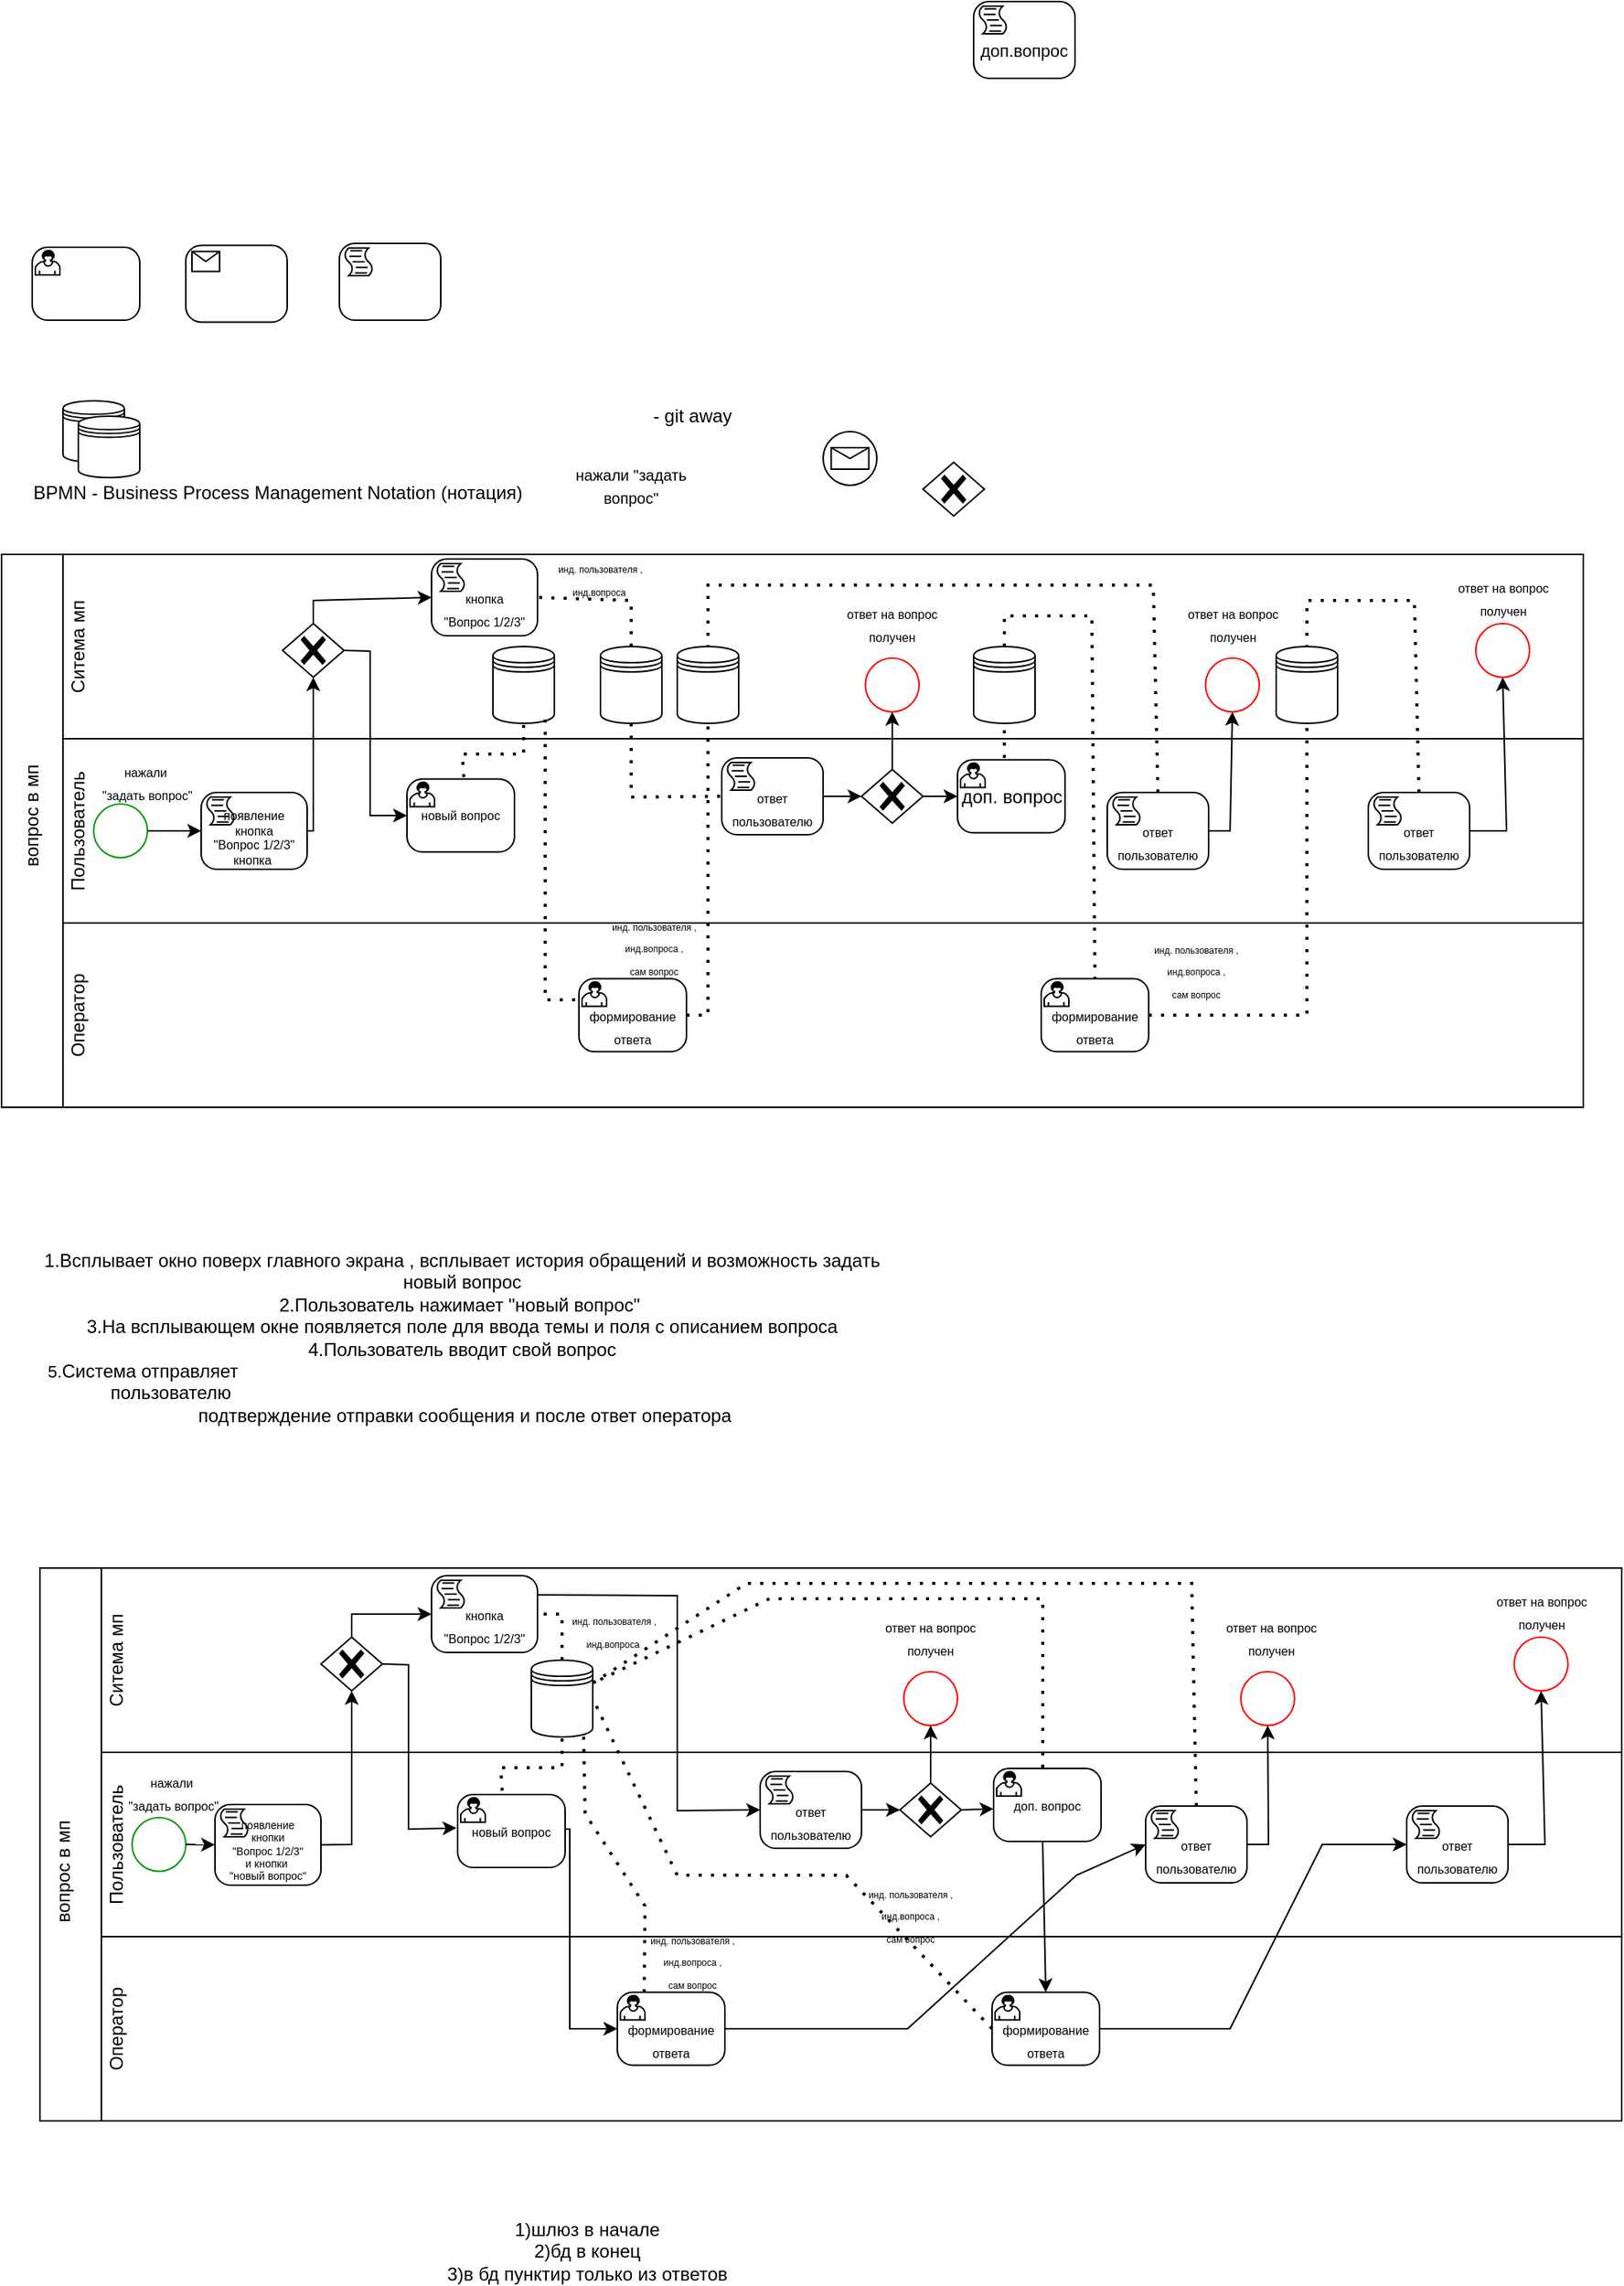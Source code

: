 <mxfile version="24.8.3">
  <diagram name="Страница — 1" id="jw53hQ-DvtkmouwXfoyK">
    <mxGraphModel dx="740" dy="1707" grid="1" gridSize="10" guides="1" tooltips="1" connect="1" arrows="1" fold="1" page="1" pageScale="1" pageWidth="827" pageHeight="1169" math="0" shadow="0">
      <root>
        <mxCell id="0" />
        <mxCell id="1" parent="0" />
        <mxCell id="gTQbOeCpmc0xGtNuBgHF-1" value="BPMN -&amp;nbsp;Business Process Management Notation (нотация)" style="text;html=1;align=center;verticalAlign=middle;whiteSpace=wrap;rounded=0;" vertex="1" parent="1">
          <mxGeometry x="80" y="40" width="360" height="40" as="geometry" />
        </mxCell>
        <mxCell id="gTQbOeCpmc0xGtNuBgHF-2" value="" style="rounded=0;whiteSpace=wrap;html=1;" vertex="1" parent="1">
          <mxGeometry x="80" y="100" width="1030" height="360" as="geometry" />
        </mxCell>
        <mxCell id="gTQbOeCpmc0xGtNuBgHF-3" value="" style="rounded=0;whiteSpace=wrap;html=1;" vertex="1" parent="1">
          <mxGeometry x="80" y="100" width="40" height="120" as="geometry" />
        </mxCell>
        <mxCell id="gTQbOeCpmc0xGtNuBgHF-4" value="" style="rounded=0;whiteSpace=wrap;html=1;" vertex="1" parent="1">
          <mxGeometry x="80" y="220" width="40" height="120" as="geometry" />
        </mxCell>
        <mxCell id="gTQbOeCpmc0xGtNuBgHF-5" value="" style="rounded=0;whiteSpace=wrap;html=1;" vertex="1" parent="1">
          <mxGeometry x="80" y="340" width="40" height="120" as="geometry" />
        </mxCell>
        <mxCell id="gTQbOeCpmc0xGtNuBgHF-6" value="" style="rounded=0;whiteSpace=wrap;html=1;" vertex="1" parent="1">
          <mxGeometry x="120" y="100" width="990" height="120" as="geometry" />
        </mxCell>
        <mxCell id="gTQbOeCpmc0xGtNuBgHF-8" value="" style="rounded=0;whiteSpace=wrap;html=1;" vertex="1" parent="1">
          <mxGeometry x="120" y="340" width="990" height="120" as="geometry" />
        </mxCell>
        <mxCell id="gTQbOeCpmc0xGtNuBgHF-17" value="Оператор" style="text;html=1;align=center;verticalAlign=middle;whiteSpace=wrap;rounded=0;rotation=270;" vertex="1" parent="1">
          <mxGeometry x="100" y="385" width="60" height="30" as="geometry" />
        </mxCell>
        <mxCell id="gTQbOeCpmc0xGtNuBgHF-18" value="-" style="text;html=1;align=center;verticalAlign=middle;whiteSpace=wrap;rounded=0;rotation=270;" vertex="1" parent="1">
          <mxGeometry x="70" y="145" width="60" height="30" as="geometry" />
        </mxCell>
        <mxCell id="gTQbOeCpmc0xGtNuBgHF-19" value="-" style="text;html=1;align=center;verticalAlign=middle;whiteSpace=wrap;rounded=0;rotation=270;" vertex="1" parent="1">
          <mxGeometry x="70" y="385" width="60" height="30" as="geometry" />
        </mxCell>
        <mxCell id="gTQbOeCpmc0xGtNuBgHF-20" value="&lt;span style=&quot;font-size: 10px;&quot;&gt;нажали &quot;задать вопрос&quot;&lt;/span&gt;" style="text;html=1;align=center;verticalAlign=middle;whiteSpace=wrap;rounded=0;" vertex="1" parent="1">
          <mxGeometry x="450" y="40" width="80" height="30" as="geometry" />
        </mxCell>
        <mxCell id="gTQbOeCpmc0xGtNuBgHF-30" value="- git away" style="text;html=1;align=center;verticalAlign=middle;whiteSpace=wrap;rounded=0;" vertex="1" parent="1">
          <mxGeometry x="500" y="-5" width="60" height="30" as="geometry" />
        </mxCell>
        <mxCell id="gTQbOeCpmc0xGtNuBgHF-32" value="" style="points=[[0.145,0.145,0],[0.5,0,0],[0.855,0.145,0],[1,0.5,0],[0.855,0.855,0],[0.5,1,0],[0.145,0.855,0],[0,0.5,0]];shape=mxgraph.bpmn.event;html=1;verticalLabelPosition=bottom;labelBackgroundColor=#ffffff;verticalAlign=top;align=center;perimeter=ellipsePerimeter;outlineConnect=0;aspect=fixed;outline=standard;symbol=message;" vertex="1" parent="1">
          <mxGeometry x="615" y="20" width="35" height="35" as="geometry" />
        </mxCell>
        <mxCell id="gTQbOeCpmc0xGtNuBgHF-33" value="" style="shape=datastore;html=1;labelPosition=center;verticalLabelPosition=bottom;align=center;verticalAlign=top;" vertex="1" parent="1">
          <mxGeometry x="120" width="40" height="40" as="geometry" />
        </mxCell>
        <mxCell id="gTQbOeCpmc0xGtNuBgHF-34" value="" style="points=[[0.25,0.25,0],[0.5,0,0],[0.75,0.25,0],[1,0.5,0],[0.75,0.75,0],[0.5,1,0],[0.25,0.75,0],[0,0.5,0]];shape=mxgraph.bpmn.gateway2;html=1;verticalLabelPosition=bottom;labelBackgroundColor=#ffffff;verticalAlign=top;align=center;perimeter=rhombusPerimeter;outlineConnect=0;outline=none;symbol=none;gwType=exclusive;" vertex="1" parent="1">
          <mxGeometry x="263" y="145" width="40" height="35" as="geometry" />
        </mxCell>
        <mxCell id="gTQbOeCpmc0xGtNuBgHF-35" value="" style="points=[[0.25,0,0],[0.5,0,0],[0.75,0,0],[1,0.25,0],[1,0.5,0],[1,0.75,0],[0.75,1,0],[0.5,1,0],[0.25,1,0],[0,0.75,0],[0,0.5,0],[0,0.25,0]];shape=mxgraph.bpmn.task;whiteSpace=wrap;rectStyle=rounded;size=10;html=1;container=1;expand=0;collapsible=0;taskMarker=script;" vertex="1" parent="1">
          <mxGeometry x="300" y="-102.5" width="66" height="50" as="geometry" />
        </mxCell>
        <mxCell id="gTQbOeCpmc0xGtNuBgHF-36" value="" style="points=[[0.25,0,0],[0.5,0,0],[0.75,0,0],[1,0.25,0],[1,0.5,0],[1,0.75,0],[0.75,1,0],[0.5,1,0],[0.25,1,0],[0,0.75,0],[0,0.5,0],[0,0.25,0]];shape=mxgraph.bpmn.task;whiteSpace=wrap;rectStyle=rounded;size=10;html=1;container=1;expand=0;collapsible=0;taskMarker=user;" vertex="1" parent="1">
          <mxGeometry x="100" y="-100" width="70" height="47.5" as="geometry" />
        </mxCell>
        <mxCell id="gTQbOeCpmc0xGtNuBgHF-37" value="Ситема мп" style="text;html=1;align=center;verticalAlign=middle;whiteSpace=wrap;rounded=0;rotation=270;" vertex="1" parent="1">
          <mxGeometry x="90" y="145" width="80" height="30" as="geometry" />
        </mxCell>
        <mxCell id="gTQbOeCpmc0xGtNuBgHF-38" value="" style="ellipse;whiteSpace=wrap;html=1;aspect=fixed;strokeColor=#009900;" vertex="1" parent="1">
          <mxGeometry x="140" y="262.5" width="35" height="35" as="geometry" />
        </mxCell>
        <mxCell id="gTQbOeCpmc0xGtNuBgHF-39" value="Пользователь" style="text;html=1;align=center;verticalAlign=middle;whiteSpace=wrap;rounded=0;rotation=270;" vertex="1" parent="1">
          <mxGeometry x="100" y="265" width="60" height="30" as="geometry" />
        </mxCell>
        <mxCell id="gTQbOeCpmc0xGtNuBgHF-40" value="" style="endArrow=classic;html=1;rounded=0;exitX=1;exitY=0.5;exitDx=0;exitDy=0;entryX=0.5;entryY=1;entryDx=0;entryDy=0;entryPerimeter=0;exitPerimeter=0;" edge="1" parent="1" source="gTQbOeCpmc0xGtNuBgHF-202" target="gTQbOeCpmc0xGtNuBgHF-34">
          <mxGeometry width="50" height="50" relative="1" as="geometry">
            <mxPoint x="310" y="310" as="sourcePoint" />
            <mxPoint x="280" y="250" as="targetPoint" />
            <Array as="points">
              <mxPoint x="283" y="280" />
            </Array>
          </mxGeometry>
        </mxCell>
        <mxCell id="gTQbOeCpmc0xGtNuBgHF-41" value="" style="points=[[0.25,0,0],[0.5,0,0],[0.75,0,0],[1,0.25,0],[1,0.5,0],[1,0.75,0],[0.75,1,0],[0.5,1,0],[0.25,1,0],[0,0.75,0],[0,0.5,0],[0,0.25,0]];shape=mxgraph.bpmn.task;whiteSpace=wrap;rectStyle=rounded;size=10;html=1;container=1;expand=0;collapsible=0;taskMarker=receive;" vertex="1" parent="1">
          <mxGeometry x="200" y="-101.25" width="66" height="50" as="geometry" />
        </mxCell>
        <mxCell id="gTQbOeCpmc0xGtNuBgHF-43" value="&lt;div&gt;1.Всплывает окно поверх главного экрана , всплывает история обращений и возможность задать новый вопрос&lt;/div&gt;&lt;div&gt;2.Пользователь нажимает &quot;новый вопрос&quot;&amp;nbsp;&lt;/div&gt;&lt;div&gt;3.На всплывающем окне появляется поле для ввода темы и поля с описанием вопроса&lt;/div&gt;&lt;div&gt;4.Пользователь вводит свой вопрос&lt;/div&gt;&lt;div style=&quot;text-align: left;&quot;&gt;&lt;span style=&quot;font-size: 11px; background-color: initial;&quot;&gt;&amp;nbsp; &amp;nbsp;5.&lt;/span&gt;&lt;span style=&quot;background-color: initial;&quot;&gt;Система&amp;nbsp;&lt;/span&gt;&lt;font style=&quot;background-color: initial;&quot;&gt;отправляет&lt;/font&gt;&lt;span style=&quot;background-color: initial;&quot;&gt;&amp;nbsp;&lt;/span&gt;&lt;/div&gt;&lt;div style=&quot;text-align: left;&quot;&gt;&lt;span style=&quot;background-color: initial;&quot;&gt;&amp;nbsp; &amp;nbsp; &amp;nbsp; &amp;nbsp; &amp;nbsp; &amp;nbsp; &amp;nbsp; &amp;nbsp;пользователю&lt;/span&gt;&lt;/div&gt;&lt;div&gt;&lt;span style=&quot;background-color: initial;&quot;&gt;&amp;nbsp;подтверждение отправки сообщения и после ответ оператора&lt;/span&gt;&lt;/div&gt;" style="text;html=1;align=center;verticalAlign=middle;whiteSpace=wrap;rounded=0;" vertex="1" parent="1">
          <mxGeometry x="100" y="490" width="560" height="240" as="geometry" />
        </mxCell>
        <mxCell id="gTQbOeCpmc0xGtNuBgHF-49" value="" style="points=[[0.25,0.25,0],[0.5,0,0],[0.75,0.25,0],[1,0.5,0],[0.75,0.75,0],[0.5,1,0],[0.25,0.75,0],[0,0.5,0]];shape=mxgraph.bpmn.gateway2;html=1;verticalLabelPosition=bottom;labelBackgroundColor=#ffffff;verticalAlign=top;align=center;perimeter=rhombusPerimeter;outlineConnect=0;outline=none;symbol=none;gwType=exclusive;" vertex="1" parent="1">
          <mxGeometry x="680" y="40" width="40" height="35" as="geometry" />
        </mxCell>
        <mxCell id="gTQbOeCpmc0xGtNuBgHF-52" value="" style="endArrow=classic;html=1;rounded=0;exitX=1;exitY=0.5;exitDx=0;exitDy=0;exitPerimeter=0;entryX=0;entryY=0.5;entryDx=0;entryDy=0;entryPerimeter=0;" edge="1" parent="1" source="gTQbOeCpmc0xGtNuBgHF-34" target="gTQbOeCpmc0xGtNuBgHF-199">
          <mxGeometry width="50" height="50" relative="1" as="geometry">
            <mxPoint x="250" y="210" as="sourcePoint" />
            <mxPoint x="348" y="270" as="targetPoint" />
            <Array as="points">
              <mxPoint x="320" y="163" />
              <mxPoint x="320" y="270" />
            </Array>
          </mxGeometry>
        </mxCell>
        <mxCell id="gTQbOeCpmc0xGtNuBgHF-55" value="&lt;div&gt;&lt;font style=&quot;font-size: 8px;&quot;&gt;&lt;br&gt;&lt;/font&gt;&lt;/div&gt;&lt;div&gt;&lt;font style=&quot;font-size: 8px;&quot;&gt;кнопка &lt;br&gt;&quot;Вопрос 1/2/3&quot;&lt;br&gt;&lt;/font&gt;&lt;/div&gt;" style="points=[[0.25,0,0],[0.5,0,0],[0.75,0,0],[1,0.25,0],[1,0.5,0],[1,0.75,0],[0.75,1,0],[0.5,1,0],[0.25,1,0],[0,0.75,0],[0,0.5,0],[0,0.25,0]];shape=mxgraph.bpmn.task;whiteSpace=wrap;rectStyle=rounded;size=10;html=1;container=1;expand=0;collapsible=0;taskMarker=script;" vertex="1" parent="1">
          <mxGeometry x="360" y="103" width="69" height="50" as="geometry" />
        </mxCell>
        <mxCell id="gTQbOeCpmc0xGtNuBgHF-59" value="" style="shape=datastore;html=1;labelPosition=center;verticalLabelPosition=bottom;align=center;verticalAlign=top;" vertex="1" parent="1">
          <mxGeometry x="470" y="160" width="40" height="50" as="geometry" />
        </mxCell>
        <mxCell id="gTQbOeCpmc0xGtNuBgHF-62" value="&lt;font style=&quot;font-size: 6px;&quot;&gt;инд. пользователя , инд.вопроса ,&lt;/font&gt;&lt;div&gt;&lt;font style=&quot;font-size: 6px;&quot;&gt;сам вопрос&lt;/font&gt;&lt;/div&gt;" style="text;html=1;align=center;verticalAlign=middle;whiteSpace=wrap;rounded=0;" vertex="1" parent="1">
          <mxGeometry x="464" y="340" width="82" height="30" as="geometry" />
        </mxCell>
        <mxCell id="gTQbOeCpmc0xGtNuBgHF-64" value="&lt;div&gt;&lt;font style=&quot;font-size: 8px;&quot;&gt;&lt;br&gt;&lt;/font&gt;&lt;/div&gt;&lt;font style=&quot;font-size: 8px;&quot;&gt;формирование ответа&lt;/font&gt;" style="points=[[0.25,0,0],[0.5,0,0],[0.75,0,0],[1,0.25,0],[1,0.5,0],[1,0.75,0],[0.75,1,0],[0.5,1,0],[0.25,1,0],[0,0.75,0],[0,0.5,0],[0,0.25,0]];shape=mxgraph.bpmn.task;whiteSpace=wrap;rectStyle=rounded;size=10;html=1;container=1;expand=0;collapsible=0;taskMarker=user;" vertex="1" parent="1">
          <mxGeometry x="456" y="376.25" width="70" height="47.5" as="geometry" />
        </mxCell>
        <mxCell id="gTQbOeCpmc0xGtNuBgHF-66" value="&lt;font style=&quot;font-size: 8px;&quot;&gt;нажали&amp;nbsp;&lt;/font&gt;&lt;div&gt;&lt;font style=&quot;font-size: 8px;&quot;&gt;&quot;задать вопрос&quot;&lt;/font&gt;&lt;/div&gt;" style="text;html=1;align=center;verticalAlign=middle;whiteSpace=wrap;rounded=0;" vertex="1" parent="1">
          <mxGeometry x="120" y="232.5" width="110" height="30" as="geometry" />
        </mxCell>
        <mxCell id="gTQbOeCpmc0xGtNuBgHF-67" value="" style="shape=datastore;html=1;labelPosition=center;verticalLabelPosition=bottom;align=center;verticalAlign=top;" vertex="1" parent="1">
          <mxGeometry x="130" y="10" width="40" height="40" as="geometry" />
        </mxCell>
        <mxCell id="gTQbOeCpmc0xGtNuBgHF-72" value="&lt;div&gt;&lt;br&gt;&lt;/div&gt;&lt;div&gt;&lt;span style=&quot;font-size: 8px;&quot;&gt;ответ&lt;/span&gt;&lt;/div&gt;&lt;div&gt;&lt;span style=&quot;font-size: 8px;&quot;&gt;пользователю&lt;/span&gt;&lt;/div&gt;" style="points=[[0.25,0,0],[0.5,0,0],[0.75,0,0],[1,0.25,0],[1,0.5,0],[1,0.75,0],[0.75,1,0],[0.5,1,0],[0.25,1,0],[0,0.75,0],[0,0.5,0],[0,0.25,0]];shape=mxgraph.bpmn.task;whiteSpace=wrap;rectStyle=rounded;size=10;html=1;container=1;expand=0;collapsible=0;taskMarker=script;" vertex="1" parent="1">
          <mxGeometry x="549" y="232.5" width="66" height="50" as="geometry" />
        </mxCell>
        <mxCell id="gTQbOeCpmc0xGtNuBgHF-74" value="" style="points=[[0.25,0.25,0],[0.5,0,0],[0.75,0.25,0],[1,0.5,0],[0.75,0.75,0],[0.5,1,0],[0.25,0.75,0],[0,0.5,0]];shape=mxgraph.bpmn.gateway2;html=1;verticalLabelPosition=bottom;labelBackgroundColor=#ffffff;verticalAlign=top;align=center;perimeter=rhombusPerimeter;outlineConnect=0;outline=none;symbol=none;gwType=exclusive;" vertex="1" parent="1">
          <mxGeometry x="640" y="240" width="40" height="35" as="geometry" />
        </mxCell>
        <mxCell id="gTQbOeCpmc0xGtNuBgHF-75" value="" style="endArrow=classic;html=1;rounded=0;entryX=0;entryY=0.5;entryDx=0;entryDy=0;entryPerimeter=0;exitX=1;exitY=0.5;exitDx=0;exitDy=0;exitPerimeter=0;" edge="1" parent="1" source="gTQbOeCpmc0xGtNuBgHF-72" target="gTQbOeCpmc0xGtNuBgHF-74">
          <mxGeometry width="50" height="50" relative="1" as="geometry">
            <mxPoint x="582" y="305" as="sourcePoint" />
            <mxPoint x="430" y="290" as="targetPoint" />
          </mxGeometry>
        </mxCell>
        <mxCell id="gTQbOeCpmc0xGtNuBgHF-76" value="" style="ellipse;whiteSpace=wrap;html=1;aspect=fixed;strokeColor=#FF0000;" vertex="1" parent="1">
          <mxGeometry x="642.5" y="167.5" width="35" height="35" as="geometry" />
        </mxCell>
        <mxCell id="gTQbOeCpmc0xGtNuBgHF-78" value="&lt;font style=&quot;font-size: 8px;&quot;&gt;ответ на вопрос получен&lt;/font&gt;" style="text;html=1;align=center;verticalAlign=middle;whiteSpace=wrap;rounded=0;" vertex="1" parent="1">
          <mxGeometry x="615" y="130" width="90" height="30" as="geometry" />
        </mxCell>
        <mxCell id="gTQbOeCpmc0xGtNuBgHF-80" value="" style="endArrow=classic;html=1;rounded=0;exitX=1;exitY=0.5;exitDx=0;exitDy=0;exitPerimeter=0;entryX=0;entryY=0.5;entryDx=0;entryDy=0;entryPerimeter=0;" edge="1" parent="1" source="gTQbOeCpmc0xGtNuBgHF-74" target="gTQbOeCpmc0xGtNuBgHF-200">
          <mxGeometry width="50" height="50" relative="1" as="geometry">
            <mxPoint x="380" y="350" as="sourcePoint" />
            <mxPoint x="700" y="258" as="targetPoint" />
          </mxGeometry>
        </mxCell>
        <mxCell id="gTQbOeCpmc0xGtNuBgHF-81" value="" style="shape=datastore;html=1;labelPosition=center;verticalLabelPosition=bottom;align=center;verticalAlign=top;" vertex="1" parent="1">
          <mxGeometry x="400" y="160" width="40" height="50" as="geometry" />
        </mxCell>
        <mxCell id="gTQbOeCpmc0xGtNuBgHF-84" value="" style="endArrow=none;dashed=1;html=1;dashPattern=1 3;strokeWidth=2;rounded=0;exitX=0.5;exitY=0;exitDx=0;exitDy=0;exitPerimeter=0;entryX=0.5;entryY=1;entryDx=0;entryDy=0;" edge="1" parent="1" target="gTQbOeCpmc0xGtNuBgHF-81">
          <mxGeometry width="50" height="50" relative="1" as="geometry">
            <mxPoint x="381" y="245" as="sourcePoint" />
            <mxPoint x="440" y="250" as="targetPoint" />
            <Array as="points">
              <mxPoint x="380" y="230" />
              <mxPoint x="420" y="230" />
            </Array>
          </mxGeometry>
        </mxCell>
        <mxCell id="gTQbOeCpmc0xGtNuBgHF-85" value="" style="endArrow=none;dashed=1;html=1;dashPattern=1 3;strokeWidth=2;rounded=0;exitX=0.85;exitY=0.95;exitDx=0;exitDy=0;exitPerimeter=0;" edge="1" parent="1" source="gTQbOeCpmc0xGtNuBgHF-81">
          <mxGeometry width="50" height="50" relative="1" as="geometry">
            <mxPoint x="360" y="300" as="sourcePoint" />
            <mxPoint x="456" y="390" as="targetPoint" />
            <Array as="points">
              <mxPoint x="434" y="390" />
            </Array>
          </mxGeometry>
        </mxCell>
        <mxCell id="gTQbOeCpmc0xGtNuBgHF-87" value="&lt;div&gt;&lt;font style=&quot;font-size: 8px;&quot;&gt;&lt;br&gt;&lt;/font&gt;&lt;/div&gt;&lt;font style=&quot;font-size: 8px;&quot;&gt;формирование ответа&lt;/font&gt;" style="points=[[0.25,0,0],[0.5,0,0],[0.75,0,0],[1,0.25,0],[1,0.5,0],[1,0.75,0],[0.75,1,0],[0.5,1,0],[0.25,1,0],[0,0.75,0],[0,0.5,0],[0,0.25,0]];shape=mxgraph.bpmn.task;whiteSpace=wrap;rectStyle=rounded;size=10;html=1;container=1;expand=0;collapsible=0;taskMarker=user;" vertex="1" parent="1">
          <mxGeometry x="757" y="376.25" width="70" height="47.5" as="geometry" />
        </mxCell>
        <mxCell id="gTQbOeCpmc0xGtNuBgHF-89" value="" style="shape=datastore;html=1;labelPosition=center;verticalLabelPosition=bottom;align=center;verticalAlign=top;" vertex="1" parent="1">
          <mxGeometry x="520" y="160" width="40" height="50" as="geometry" />
        </mxCell>
        <mxCell id="gTQbOeCpmc0xGtNuBgHF-90" value="" style="endArrow=none;dashed=1;html=1;dashPattern=1 3;strokeWidth=2;rounded=0;exitX=0.5;exitY=0;exitDx=0;exitDy=0;entryX=0.5;entryY=0;entryDx=0;entryDy=0;entryPerimeter=0;" edge="1" parent="1" source="gTQbOeCpmc0xGtNuBgHF-103" target="gTQbOeCpmc0xGtNuBgHF-87">
          <mxGeometry width="50" height="50" relative="1" as="geometry">
            <mxPoint x="613" y="393.45" as="sourcePoint" />
            <mxPoint x="669" y="393.45" as="targetPoint" />
            <Array as="points">
              <mxPoint x="733" y="140" />
              <mxPoint x="790" y="140" />
            </Array>
          </mxGeometry>
        </mxCell>
        <mxCell id="gTQbOeCpmc0xGtNuBgHF-93" value="" style="endArrow=classic;html=1;rounded=0;entryX=0.5;entryY=1;entryDx=0;entryDy=0;exitX=0.5;exitY=0;exitDx=0;exitDy=0;exitPerimeter=0;" edge="1" parent="1" source="gTQbOeCpmc0xGtNuBgHF-74" target="gTQbOeCpmc0xGtNuBgHF-76">
          <mxGeometry width="50" height="50" relative="1" as="geometry">
            <mxPoint x="550" y="330" as="sourcePoint" />
            <mxPoint x="600" y="280" as="targetPoint" />
          </mxGeometry>
        </mxCell>
        <mxCell id="gTQbOeCpmc0xGtNuBgHF-95" value="" style="endArrow=classic;html=1;rounded=0;exitX=0.5;exitY=0;exitDx=0;exitDy=0;exitPerimeter=0;entryX=0;entryY=0.5;entryDx=0;entryDy=0;entryPerimeter=0;" edge="1" parent="1" source="gTQbOeCpmc0xGtNuBgHF-34" target="gTQbOeCpmc0xGtNuBgHF-55">
          <mxGeometry width="50" height="50" relative="1" as="geometry">
            <mxPoint x="470" y="290" as="sourcePoint" />
            <mxPoint x="520" y="240" as="targetPoint" />
            <Array as="points">
              <mxPoint x="283" y="130" />
            </Array>
          </mxGeometry>
        </mxCell>
        <mxCell id="gTQbOeCpmc0xGtNuBgHF-97" value="" style="endArrow=none;dashed=1;html=1;dashPattern=1 3;strokeWidth=2;rounded=0;exitX=0.5;exitY=0;exitDx=0;exitDy=0;entryX=1;entryY=0.5;entryDx=0;entryDy=0;entryPerimeter=0;" edge="1" parent="1" source="gTQbOeCpmc0xGtNuBgHF-59" target="gTQbOeCpmc0xGtNuBgHF-55">
          <mxGeometry width="50" height="50" relative="1" as="geometry">
            <mxPoint x="530" y="330" as="sourcePoint" />
            <mxPoint x="580" y="280" as="targetPoint" />
            <Array as="points">
              <mxPoint x="490" y="130" />
            </Array>
          </mxGeometry>
        </mxCell>
        <mxCell id="gTQbOeCpmc0xGtNuBgHF-98" value="" style="endArrow=none;dashed=1;html=1;dashPattern=1 3;strokeWidth=2;rounded=0;exitX=0.5;exitY=1;exitDx=0;exitDy=0;entryX=0;entryY=0.5;entryDx=0;entryDy=0;entryPerimeter=0;" edge="1" parent="1" source="gTQbOeCpmc0xGtNuBgHF-59" target="gTQbOeCpmc0xGtNuBgHF-72">
          <mxGeometry width="50" height="50" relative="1" as="geometry">
            <mxPoint x="530" y="360" as="sourcePoint" />
            <mxPoint x="580" y="310" as="targetPoint" />
            <Array as="points">
              <mxPoint x="490" y="258" />
            </Array>
          </mxGeometry>
        </mxCell>
        <mxCell id="gTQbOeCpmc0xGtNuBgHF-99" value="&lt;font style=&quot;font-size: 6px;&quot;&gt;инд. пользователя , инд.вопроса&amp;nbsp;&lt;br&gt;&lt;/font&gt;" style="text;html=1;align=center;verticalAlign=middle;whiteSpace=wrap;rounded=0;" vertex="1" parent="1">
          <mxGeometry x="429" y="100" width="82" height="30" as="geometry" />
        </mxCell>
        <mxCell id="gTQbOeCpmc0xGtNuBgHF-102" value="" style="endArrow=none;dashed=1;html=1;dashPattern=1 3;strokeWidth=2;rounded=0;entryX=0.5;entryY=1;entryDx=0;entryDy=0;exitX=1;exitY=0.5;exitDx=0;exitDy=0;exitPerimeter=0;" edge="1" parent="1" source="gTQbOeCpmc0xGtNuBgHF-64" target="gTQbOeCpmc0xGtNuBgHF-89">
          <mxGeometry width="50" height="50" relative="1" as="geometry">
            <mxPoint x="430" y="380" as="sourcePoint" />
            <mxPoint x="480" y="330" as="targetPoint" />
            <Array as="points">
              <mxPoint x="540" y="400" />
            </Array>
          </mxGeometry>
        </mxCell>
        <mxCell id="gTQbOeCpmc0xGtNuBgHF-103" value="" style="shape=datastore;html=1;labelPosition=center;verticalLabelPosition=bottom;align=center;verticalAlign=top;" vertex="1" parent="1">
          <mxGeometry x="713" y="160" width="40" height="50" as="geometry" />
        </mxCell>
        <mxCell id="gTQbOeCpmc0xGtNuBgHF-104" value="" style="endArrow=none;dashed=1;html=1;dashPattern=1 3;strokeWidth=2;rounded=0;entryX=0.5;entryY=1;entryDx=0;entryDy=0;exitX=0.5;exitY=0;exitDx=0;exitDy=0;exitPerimeter=0;" edge="1" parent="1" target="gTQbOeCpmc0xGtNuBgHF-103">
          <mxGeometry width="50" height="50" relative="1" as="geometry">
            <mxPoint x="733" y="232.5" as="sourcePoint" />
            <mxPoint x="550" y="280" as="targetPoint" />
          </mxGeometry>
        </mxCell>
        <mxCell id="gTQbOeCpmc0xGtNuBgHF-105" value="&lt;div&gt;&lt;br&gt;&lt;/div&gt;&lt;div&gt;&lt;span style=&quot;font-size: 8px;&quot;&gt;ответ&lt;/span&gt;&lt;/div&gt;&lt;div&gt;&lt;span style=&quot;font-size: 8px;&quot;&gt;пользователю&lt;/span&gt;&lt;/div&gt;" style="points=[[0.25,0,0],[0.5,0,0],[0.75,0,0],[1,0.25,0],[1,0.5,0],[1,0.75,0],[0.75,1,0],[0.5,1,0],[0.25,1,0],[0,0.75,0],[0,0.5,0],[0,0.25,0]];shape=mxgraph.bpmn.task;whiteSpace=wrap;rectStyle=rounded;size=10;html=1;container=1;expand=0;collapsible=0;taskMarker=script;" vertex="1" parent="1">
          <mxGeometry x="800" y="255" width="66" height="50" as="geometry" />
        </mxCell>
        <mxCell id="gTQbOeCpmc0xGtNuBgHF-106" value="" style="endArrow=none;dashed=1;html=1;dashPattern=1 3;strokeWidth=2;rounded=0;entryX=0.5;entryY=0;entryDx=0;entryDy=0;exitX=0.5;exitY=0;exitDx=0;exitDy=0;exitPerimeter=0;" edge="1" parent="1" source="gTQbOeCpmc0xGtNuBgHF-105" target="gTQbOeCpmc0xGtNuBgHF-89">
          <mxGeometry width="50" height="50" relative="1" as="geometry">
            <mxPoint x="500" y="330" as="sourcePoint" />
            <mxPoint x="550" y="280" as="targetPoint" />
            <Array as="points">
              <mxPoint x="830" y="120" />
              <mxPoint x="540" y="120" />
            </Array>
          </mxGeometry>
        </mxCell>
        <mxCell id="gTQbOeCpmc0xGtNuBgHF-108" value="" style="ellipse;whiteSpace=wrap;html=1;aspect=fixed;strokeColor=#FF0000;" vertex="1" parent="1">
          <mxGeometry x="864" y="167.5" width="35" height="35" as="geometry" />
        </mxCell>
        <mxCell id="gTQbOeCpmc0xGtNuBgHF-109" value="&lt;font style=&quot;font-size: 8px;&quot;&gt;ответ на вопрос получен&lt;/font&gt;" style="text;html=1;align=center;verticalAlign=middle;whiteSpace=wrap;rounded=0;" vertex="1" parent="1">
          <mxGeometry x="836.5" y="130" width="90" height="30" as="geometry" />
        </mxCell>
        <mxCell id="gTQbOeCpmc0xGtNuBgHF-110" value="" style="endArrow=classic;html=1;rounded=0;entryX=0.5;entryY=1;entryDx=0;entryDy=0;exitX=1;exitY=0.5;exitDx=0;exitDy=0;exitPerimeter=0;" edge="1" parent="1" source="gTQbOeCpmc0xGtNuBgHF-105" target="gTQbOeCpmc0xGtNuBgHF-108">
          <mxGeometry width="50" height="50" relative="1" as="geometry">
            <mxPoint x="670" y="250" as="sourcePoint" />
            <mxPoint x="670" y="213" as="targetPoint" />
            <Array as="points">
              <mxPoint x="880" y="280" />
            </Array>
          </mxGeometry>
        </mxCell>
        <mxCell id="gTQbOeCpmc0xGtNuBgHF-111" value="" style="shape=datastore;html=1;labelPosition=center;verticalLabelPosition=bottom;align=center;verticalAlign=top;" vertex="1" parent="1">
          <mxGeometry x="910" y="160" width="40" height="50" as="geometry" />
        </mxCell>
        <mxCell id="gTQbOeCpmc0xGtNuBgHF-112" value="" style="endArrow=none;dashed=1;html=1;dashPattern=1 3;strokeWidth=2;rounded=0;entryX=0.5;entryY=1;entryDx=0;entryDy=0;exitX=1;exitY=0.5;exitDx=0;exitDy=0;exitPerimeter=0;" edge="1" parent="1" source="gTQbOeCpmc0xGtNuBgHF-87" target="gTQbOeCpmc0xGtNuBgHF-111">
          <mxGeometry width="50" height="50" relative="1" as="geometry">
            <mxPoint x="590" y="380" as="sourcePoint" />
            <mxPoint x="640" y="330" as="targetPoint" />
            <Array as="points">
              <mxPoint x="930" y="400" />
            </Array>
          </mxGeometry>
        </mxCell>
        <mxCell id="gTQbOeCpmc0xGtNuBgHF-113" value="&lt;div&gt;&lt;br&gt;&lt;/div&gt;&lt;div&gt;&lt;span style=&quot;font-size: 8px;&quot;&gt;ответ&lt;/span&gt;&lt;/div&gt;&lt;div&gt;&lt;span style=&quot;font-size: 8px;&quot;&gt;пользователю&lt;/span&gt;&lt;/div&gt;" style="points=[[0.25,0,0],[0.5,0,0],[0.75,0,0],[1,0.25,0],[1,0.5,0],[1,0.75,0],[0.75,1,0],[0.5,1,0],[0.25,1,0],[0,0.75,0],[0,0.5,0],[0,0.25,0]];shape=mxgraph.bpmn.task;whiteSpace=wrap;rectStyle=rounded;size=10;html=1;container=1;expand=0;collapsible=0;taskMarker=script;" vertex="1" parent="1">
          <mxGeometry x="970" y="255" width="66" height="50" as="geometry" />
        </mxCell>
        <mxCell id="gTQbOeCpmc0xGtNuBgHF-114" value="" style="ellipse;whiteSpace=wrap;html=1;aspect=fixed;strokeColor=#FF0000;" vertex="1" parent="1">
          <mxGeometry x="1040" y="145" width="35" height="35" as="geometry" />
        </mxCell>
        <mxCell id="gTQbOeCpmc0xGtNuBgHF-115" value="&lt;font style=&quot;font-size: 8px;&quot;&gt;ответ на вопрос получен&lt;/font&gt;" style="text;html=1;align=center;verticalAlign=middle;whiteSpace=wrap;rounded=0;" vertex="1" parent="1">
          <mxGeometry x="1012.5" y="113" width="90" height="30" as="geometry" />
        </mxCell>
        <mxCell id="gTQbOeCpmc0xGtNuBgHF-116" value="" style="endArrow=none;dashed=1;html=1;dashPattern=1 3;strokeWidth=2;rounded=0;entryX=0.5;entryY=0;entryDx=0;entryDy=0;exitX=0.5;exitY=0;exitDx=0;exitDy=0;exitPerimeter=0;" edge="1" parent="1" source="gTQbOeCpmc0xGtNuBgHF-113" target="gTQbOeCpmc0xGtNuBgHF-111">
          <mxGeometry width="50" height="50" relative="1" as="geometry">
            <mxPoint x="590" y="380" as="sourcePoint" />
            <mxPoint x="640" y="330" as="targetPoint" />
            <Array as="points">
              <mxPoint x="1000" y="130" />
              <mxPoint x="930" y="130" />
            </Array>
          </mxGeometry>
        </mxCell>
        <mxCell id="gTQbOeCpmc0xGtNuBgHF-117" value="" style="endArrow=classic;html=1;rounded=0;entryX=0.5;entryY=1;entryDx=0;entryDy=0;exitX=1;exitY=0.5;exitDx=0;exitDy=0;exitPerimeter=0;" edge="1" parent="1" source="gTQbOeCpmc0xGtNuBgHF-113" target="gTQbOeCpmc0xGtNuBgHF-114">
          <mxGeometry width="50" height="50" relative="1" as="geometry">
            <mxPoint x="590" y="380" as="sourcePoint" />
            <mxPoint x="640" y="330" as="targetPoint" />
            <Array as="points">
              <mxPoint x="1060" y="280" />
            </Array>
          </mxGeometry>
        </mxCell>
        <mxCell id="gTQbOeCpmc0xGtNuBgHF-120" value="&lt;font style=&quot;font-size: 6px;&quot;&gt;инд. пользователя , инд.вопроса ,&lt;/font&gt;&lt;div&gt;&lt;font style=&quot;font-size: 6px;&quot;&gt;сам вопрос&lt;/font&gt;&lt;/div&gt;" style="text;html=1;align=center;verticalAlign=middle;whiteSpace=wrap;rounded=0;" vertex="1" parent="1">
          <mxGeometry x="817" y="355" width="82" height="30" as="geometry" />
        </mxCell>
        <mxCell id="gTQbOeCpmc0xGtNuBgHF-122" value="" style="rounded=0;whiteSpace=wrap;html=1;" vertex="1" parent="1">
          <mxGeometry x="105" y="760" width="1030" height="360" as="geometry" />
        </mxCell>
        <mxCell id="gTQbOeCpmc0xGtNuBgHF-123" value="" style="rounded=0;whiteSpace=wrap;html=1;" vertex="1" parent="1">
          <mxGeometry x="105" y="760" width="40" height="120" as="geometry" />
        </mxCell>
        <mxCell id="gTQbOeCpmc0xGtNuBgHF-124" value="" style="rounded=0;whiteSpace=wrap;html=1;" vertex="1" parent="1">
          <mxGeometry x="105" y="880" width="40" height="120" as="geometry" />
        </mxCell>
        <mxCell id="gTQbOeCpmc0xGtNuBgHF-125" value="" style="rounded=0;whiteSpace=wrap;html=1;" vertex="1" parent="1">
          <mxGeometry x="105" y="1000" width="40" height="120" as="geometry" />
        </mxCell>
        <mxCell id="gTQbOeCpmc0xGtNuBgHF-126" value="" style="rounded=0;whiteSpace=wrap;html=1;" vertex="1" parent="1">
          <mxGeometry x="145" y="760" width="990" height="120" as="geometry" />
        </mxCell>
        <mxCell id="gTQbOeCpmc0xGtNuBgHF-127" value="" style="rounded=0;whiteSpace=wrap;html=1;" vertex="1" parent="1">
          <mxGeometry x="145" y="1000" width="990" height="120" as="geometry" />
        </mxCell>
        <mxCell id="gTQbOeCpmc0xGtNuBgHF-128" value="Оператор" style="text;html=1;align=center;verticalAlign=middle;whiteSpace=wrap;rounded=0;rotation=270;" vertex="1" parent="1">
          <mxGeometry x="125" y="1045" width="60" height="30" as="geometry" />
        </mxCell>
        <mxCell id="gTQbOeCpmc0xGtNuBgHF-129" value="-" style="text;html=1;align=center;verticalAlign=middle;whiteSpace=wrap;rounded=0;rotation=270;" vertex="1" parent="1">
          <mxGeometry x="95" y="805" width="60" height="30" as="geometry" />
        </mxCell>
        <mxCell id="gTQbOeCpmc0xGtNuBgHF-130" value="-" style="text;html=1;align=center;verticalAlign=middle;whiteSpace=wrap;rounded=0;rotation=270;" vertex="1" parent="1">
          <mxGeometry x="95" y="1045" width="60" height="30" as="geometry" />
        </mxCell>
        <mxCell id="gTQbOeCpmc0xGtNuBgHF-131" value="" style="points=[[0.25,0.25,0],[0.5,0,0],[0.75,0.25,0],[1,0.5,0],[0.75,0.75,0],[0.5,1,0],[0.25,0.75,0],[0,0.5,0]];shape=mxgraph.bpmn.gateway2;html=1;verticalLabelPosition=bottom;labelBackgroundColor=#ffffff;verticalAlign=top;align=center;perimeter=rhombusPerimeter;outlineConnect=0;outline=none;symbol=none;gwType=exclusive;" vertex="1" parent="1">
          <mxGeometry x="288" y="805" width="40" height="35" as="geometry" />
        </mxCell>
        <mxCell id="gTQbOeCpmc0xGtNuBgHF-132" value="Ситема мп" style="text;html=1;align=center;verticalAlign=middle;whiteSpace=wrap;rounded=0;rotation=270;" vertex="1" parent="1">
          <mxGeometry x="115" y="805" width="80" height="30" as="geometry" />
        </mxCell>
        <mxCell id="gTQbOeCpmc0xGtNuBgHF-133" value="" style="ellipse;whiteSpace=wrap;html=1;aspect=fixed;strokeColor=#009900;" vertex="1" parent="1">
          <mxGeometry x="165" y="922.5" width="35" height="35" as="geometry" />
        </mxCell>
        <mxCell id="gTQbOeCpmc0xGtNuBgHF-134" value="Пользователь" style="text;html=1;align=center;verticalAlign=middle;whiteSpace=wrap;rounded=0;rotation=270;" vertex="1" parent="1">
          <mxGeometry x="125" y="925" width="60" height="30" as="geometry" />
        </mxCell>
        <mxCell id="gTQbOeCpmc0xGtNuBgHF-135" value="" style="endArrow=classic;html=1;rounded=0;exitX=1;exitY=0.5;exitDx=0;exitDy=0;entryX=0.5;entryY=1;entryDx=0;entryDy=0;entryPerimeter=0;exitPerimeter=0;" edge="1" parent="1" source="gTQbOeCpmc0xGtNuBgHF-204" target="gTQbOeCpmc0xGtNuBgHF-131">
          <mxGeometry width="50" height="50" relative="1" as="geometry">
            <mxPoint x="335" y="970" as="sourcePoint" />
            <mxPoint x="305" y="910" as="targetPoint" />
            <Array as="points">
              <mxPoint x="308" y="940" />
            </Array>
          </mxGeometry>
        </mxCell>
        <mxCell id="gTQbOeCpmc0xGtNuBgHF-136" value="" style="endArrow=classic;html=1;rounded=0;exitX=1;exitY=0.5;exitDx=0;exitDy=0;exitPerimeter=0;entryX=-0.011;entryY=0.459;entryDx=0;entryDy=0;entryPerimeter=0;" edge="1" parent="1" source="gTQbOeCpmc0xGtNuBgHF-131" target="gTQbOeCpmc0xGtNuBgHF-189">
          <mxGeometry width="50" height="50" relative="1" as="geometry">
            <mxPoint x="275" y="870" as="sourcePoint" />
            <mxPoint x="373.0" y="930" as="targetPoint" />
            <Array as="points">
              <mxPoint x="345" y="823" />
              <mxPoint x="345" y="930" />
            </Array>
          </mxGeometry>
        </mxCell>
        <mxCell id="gTQbOeCpmc0xGtNuBgHF-138" value="&lt;div&gt;&lt;font style=&quot;font-size: 8px;&quot;&gt;&lt;br&gt;&lt;/font&gt;&lt;/div&gt;&lt;div&gt;&lt;font style=&quot;font-size: 8px;&quot;&gt;кнопка &lt;br&gt;&quot;Вопрос 1/2/3&quot;&lt;br&gt;&lt;/font&gt;&lt;/div&gt;" style="points=[[0.25,0,0],[0.5,0,0],[0.75,0,0],[1,0.25,0],[1,0.5,0],[1,0.75,0],[0.75,1,0],[0.5,1,0],[0.25,1,0],[0,0.75,0],[0,0.5,0],[0,0.25,0]];shape=mxgraph.bpmn.task;whiteSpace=wrap;rectStyle=rounded;size=10;html=1;container=1;expand=0;collapsible=0;taskMarker=script;" vertex="1" parent="1">
          <mxGeometry x="360" y="765" width="69" height="50" as="geometry" />
        </mxCell>
        <mxCell id="gTQbOeCpmc0xGtNuBgHF-140" value="&lt;font style=&quot;font-size: 6px;&quot;&gt;инд. пользователя , инд.вопроса ,&lt;/font&gt;&lt;div&gt;&lt;font style=&quot;font-size: 6px;&quot;&gt;сам вопрос&lt;/font&gt;&lt;/div&gt;" style="text;html=1;align=center;verticalAlign=middle;whiteSpace=wrap;rounded=0;" vertex="1" parent="1">
          <mxGeometry x="489" y="1000" width="82" height="30" as="geometry" />
        </mxCell>
        <mxCell id="gTQbOeCpmc0xGtNuBgHF-141" value="&lt;br class=&quot;Apple-interchange-newline&quot;&gt;&lt;span style=&quot;font-size: 8px;&quot;&gt;формирование ответа&lt;/span&gt;" style="points=[[0.25,0,0],[0.5,0,0],[0.75,0,0],[1,0.25,0],[1,0.5,0],[1,0.75,0],[0.75,1,0],[0.5,1,0],[0.25,1,0],[0,0.75,0],[0,0.5,0],[0,0.25,0]];shape=mxgraph.bpmn.task;whiteSpace=wrap;rectStyle=rounded;size=10;html=1;container=1;expand=0;collapsible=0;taskMarker=user;" vertex="1" parent="1">
          <mxGeometry x="481" y="1036.25" width="70" height="47.5" as="geometry" />
        </mxCell>
        <mxCell id="gTQbOeCpmc0xGtNuBgHF-142" value="&lt;font style=&quot;font-size: 8px;&quot;&gt;нажали&amp;nbsp;&lt;/font&gt;&lt;div&gt;&lt;font style=&quot;font-size: 8px;&quot;&gt;&quot;задать вопрос&quot;&lt;/font&gt;&lt;/div&gt;" style="text;html=1;align=center;verticalAlign=middle;whiteSpace=wrap;rounded=0;" vertex="1" parent="1">
          <mxGeometry x="137" y="890.5" width="110" height="30" as="geometry" />
        </mxCell>
        <mxCell id="gTQbOeCpmc0xGtNuBgHF-143" value="&lt;div&gt;&lt;br&gt;&lt;/div&gt;&lt;div&gt;&lt;span style=&quot;font-size: 8px;&quot;&gt;ответ&lt;/span&gt;&lt;/div&gt;&lt;div&gt;&lt;span style=&quot;font-size: 8px;&quot;&gt;пользователю&lt;/span&gt;&lt;/div&gt;" style="points=[[0.25,0,0],[0.5,0,0],[0.75,0,0],[1,0.25,0],[1,0.5,0],[1,0.75,0],[0.75,1,0],[0.5,1,0],[0.25,1,0],[0,0.75,0],[0,0.5,0],[0,0.25,0]];shape=mxgraph.bpmn.task;whiteSpace=wrap;rectStyle=rounded;size=10;html=1;container=1;expand=0;collapsible=0;taskMarker=script;" vertex="1" parent="1">
          <mxGeometry x="574" y="892.5" width="66" height="50" as="geometry" />
        </mxCell>
        <mxCell id="gTQbOeCpmc0xGtNuBgHF-144" value="" style="points=[[0.25,0.25,0],[0.5,0,0],[0.75,0.25,0],[1,0.5,0],[0.75,0.75,0],[0.5,1,0],[0.25,0.75,0],[0,0.5,0]];shape=mxgraph.bpmn.gateway2;html=1;verticalLabelPosition=bottom;labelBackgroundColor=#ffffff;verticalAlign=top;align=center;perimeter=rhombusPerimeter;outlineConnect=0;outline=none;symbol=none;gwType=exclusive;" vertex="1" parent="1">
          <mxGeometry x="665" y="900" width="40" height="35" as="geometry" />
        </mxCell>
        <mxCell id="gTQbOeCpmc0xGtNuBgHF-145" value="" style="endArrow=classic;html=1;rounded=0;entryX=0;entryY=0.5;entryDx=0;entryDy=0;entryPerimeter=0;exitX=1;exitY=0.5;exitDx=0;exitDy=0;exitPerimeter=0;" edge="1" parent="1" source="gTQbOeCpmc0xGtNuBgHF-143" target="gTQbOeCpmc0xGtNuBgHF-144">
          <mxGeometry width="50" height="50" relative="1" as="geometry">
            <mxPoint x="607" y="965" as="sourcePoint" />
            <mxPoint x="455" y="950" as="targetPoint" />
          </mxGeometry>
        </mxCell>
        <mxCell id="gTQbOeCpmc0xGtNuBgHF-146" value="" style="ellipse;whiteSpace=wrap;html=1;aspect=fixed;strokeColor=#FF0000;" vertex="1" parent="1">
          <mxGeometry x="667.5" y="827.5" width="35" height="35" as="geometry" />
        </mxCell>
        <mxCell id="gTQbOeCpmc0xGtNuBgHF-147" value="&lt;font style=&quot;font-size: 8px;&quot;&gt;ответ на вопрос получен&lt;/font&gt;" style="text;html=1;align=center;verticalAlign=middle;whiteSpace=wrap;rounded=0;" vertex="1" parent="1">
          <mxGeometry x="640" y="790" width="90" height="30" as="geometry" />
        </mxCell>
        <mxCell id="gTQbOeCpmc0xGtNuBgHF-149" value="" style="endArrow=classic;html=1;rounded=0;entryX=0;entryY=0.554;entryDx=0;entryDy=0;entryPerimeter=0;exitX=1;exitY=0.5;exitDx=0;exitDy=0;exitPerimeter=0;" edge="1" parent="1" source="gTQbOeCpmc0xGtNuBgHF-144" target="gTQbOeCpmc0xGtNuBgHF-190">
          <mxGeometry width="50" height="50" relative="1" as="geometry">
            <mxPoint x="405" y="1010" as="sourcePoint" />
            <mxPoint x="725" y="917.5" as="targetPoint" />
          </mxGeometry>
        </mxCell>
        <mxCell id="gTQbOeCpmc0xGtNuBgHF-150" value="" style="shape=datastore;html=1;labelPosition=center;verticalLabelPosition=bottom;align=center;verticalAlign=top;" vertex="1" parent="1">
          <mxGeometry x="425" y="820" width="40" height="50" as="geometry" />
        </mxCell>
        <mxCell id="gTQbOeCpmc0xGtNuBgHF-151" value="" style="endArrow=none;dashed=1;html=1;dashPattern=1 3;strokeWidth=2;rounded=0;exitX=0.5;exitY=0;exitDx=0;exitDy=0;exitPerimeter=0;entryX=0.5;entryY=1;entryDx=0;entryDy=0;" edge="1" parent="1" target="gTQbOeCpmc0xGtNuBgHF-150">
          <mxGeometry width="50" height="50" relative="1" as="geometry">
            <mxPoint x="406" y="905" as="sourcePoint" />
            <mxPoint x="465" y="910" as="targetPoint" />
            <Array as="points">
              <mxPoint x="405" y="890" />
              <mxPoint x="445" y="890" />
            </Array>
          </mxGeometry>
        </mxCell>
        <mxCell id="gTQbOeCpmc0xGtNuBgHF-153" value="&lt;div&gt;&lt;font style=&quot;font-size: 8px;&quot;&gt;&lt;br&gt;&lt;/font&gt;&lt;/div&gt;&lt;font style=&quot;font-size: 8px;&quot;&gt;формирование ответа&lt;/font&gt;" style="points=[[0.25,0,0],[0.5,0,0],[0.75,0,0],[1,0.25,0],[1,0.5,0],[1,0.75,0],[0.75,1,0],[0.5,1,0],[0.25,1,0],[0,0.75,0],[0,0.5,0],[0,0.25,0]];shape=mxgraph.bpmn.task;whiteSpace=wrap;rectStyle=rounded;size=10;html=1;container=1;expand=0;collapsible=0;taskMarker=user;" vertex="1" parent="1">
          <mxGeometry x="725" y="1036.25" width="70" height="47.5" as="geometry" />
        </mxCell>
        <mxCell id="gTQbOeCpmc0xGtNuBgHF-156" value="" style="endArrow=classic;html=1;rounded=0;entryX=0.5;entryY=1;entryDx=0;entryDy=0;exitX=0.5;exitY=0;exitDx=0;exitDy=0;exitPerimeter=0;" edge="1" parent="1" source="gTQbOeCpmc0xGtNuBgHF-144" target="gTQbOeCpmc0xGtNuBgHF-146">
          <mxGeometry width="50" height="50" relative="1" as="geometry">
            <mxPoint x="575" y="990" as="sourcePoint" />
            <mxPoint x="625" y="940" as="targetPoint" />
          </mxGeometry>
        </mxCell>
        <mxCell id="gTQbOeCpmc0xGtNuBgHF-157" value="" style="endArrow=classic;html=1;rounded=0;exitX=0.5;exitY=0;exitDx=0;exitDy=0;exitPerimeter=0;entryX=0;entryY=0.5;entryDx=0;entryDy=0;entryPerimeter=0;" edge="1" parent="1" source="gTQbOeCpmc0xGtNuBgHF-131" target="gTQbOeCpmc0xGtNuBgHF-138">
          <mxGeometry width="50" height="50" relative="1" as="geometry">
            <mxPoint x="495" y="950" as="sourcePoint" />
            <mxPoint x="545" y="900" as="targetPoint" />
            <Array as="points">
              <mxPoint x="308" y="790" />
            </Array>
          </mxGeometry>
        </mxCell>
        <mxCell id="gTQbOeCpmc0xGtNuBgHF-158" value="" style="endArrow=none;dashed=1;html=1;dashPattern=1 3;strokeWidth=2;rounded=0;exitX=0.5;exitY=0;exitDx=0;exitDy=0;entryX=1;entryY=0.5;entryDx=0;entryDy=0;entryPerimeter=0;" edge="1" parent="1" source="gTQbOeCpmc0xGtNuBgHF-150" target="gTQbOeCpmc0xGtNuBgHF-138">
          <mxGeometry width="50" height="50" relative="1" as="geometry">
            <mxPoint x="515" y="820" as="sourcePoint" />
            <mxPoint x="605" y="940" as="targetPoint" />
            <Array as="points">
              <mxPoint x="445" y="790" />
            </Array>
          </mxGeometry>
        </mxCell>
        <mxCell id="gTQbOeCpmc0xGtNuBgHF-160" value="&lt;font style=&quot;font-size: 6px;&quot;&gt;инд. пользователя , инд.вопроса&amp;nbsp;&lt;br&gt;&lt;/font&gt;" style="text;html=1;align=center;verticalAlign=middle;whiteSpace=wrap;rounded=0;" vertex="1" parent="1">
          <mxGeometry x="438" y="785" width="82" height="30" as="geometry" />
        </mxCell>
        <mxCell id="gTQbOeCpmc0xGtNuBgHF-164" value="&lt;div&gt;&lt;br&gt;&lt;/div&gt;&lt;div&gt;&lt;span style=&quot;font-size: 8px;&quot;&gt;ответ&lt;/span&gt;&lt;/div&gt;&lt;div&gt;&lt;span style=&quot;font-size: 8px;&quot;&gt;пользователю&lt;/span&gt;&lt;/div&gt;" style="points=[[0.25,0,0],[0.5,0,0],[0.75,0,0],[1,0.25,0],[1,0.5,0],[1,0.75,0],[0.75,1,0],[0.5,1,0],[0.25,1,0],[0,0.75,0],[0,0.5,0],[0,0.25,0]];shape=mxgraph.bpmn.task;whiteSpace=wrap;rectStyle=rounded;size=10;html=1;container=1;expand=0;collapsible=0;taskMarker=script;" vertex="1" parent="1">
          <mxGeometry x="825" y="915" width="66" height="50" as="geometry" />
        </mxCell>
        <mxCell id="gTQbOeCpmc0xGtNuBgHF-165" value="" style="endArrow=none;dashed=1;html=1;dashPattern=1 3;strokeWidth=2;rounded=0;entryX=1;entryY=0.3;entryDx=0;entryDy=0;exitX=0.5;exitY=0;exitDx=0;exitDy=0;exitPerimeter=0;" edge="1" parent="1" source="gTQbOeCpmc0xGtNuBgHF-164" target="gTQbOeCpmc0xGtNuBgHF-150">
          <mxGeometry width="50" height="50" relative="1" as="geometry">
            <mxPoint x="525" y="990" as="sourcePoint" />
            <mxPoint x="575" y="940" as="targetPoint" />
            <Array as="points">
              <mxPoint x="855" y="770" />
              <mxPoint x="565" y="770" />
            </Array>
          </mxGeometry>
        </mxCell>
        <mxCell id="gTQbOeCpmc0xGtNuBgHF-166" value="" style="ellipse;whiteSpace=wrap;html=1;aspect=fixed;strokeColor=#FF0000;" vertex="1" parent="1">
          <mxGeometry x="887" y="827.5" width="35" height="35" as="geometry" />
        </mxCell>
        <mxCell id="gTQbOeCpmc0xGtNuBgHF-167" value="&lt;font style=&quot;font-size: 8px;&quot;&gt;ответ на вопрос получен&lt;/font&gt;" style="text;html=1;align=center;verticalAlign=middle;whiteSpace=wrap;rounded=0;" vertex="1" parent="1">
          <mxGeometry x="861.5" y="790" width="90" height="30" as="geometry" />
        </mxCell>
        <mxCell id="gTQbOeCpmc0xGtNuBgHF-168" value="" style="endArrow=classic;html=1;rounded=0;entryX=0.5;entryY=1;entryDx=0;entryDy=0;exitX=1;exitY=0.5;exitDx=0;exitDy=0;exitPerimeter=0;" edge="1" parent="1" source="gTQbOeCpmc0xGtNuBgHF-164" target="gTQbOeCpmc0xGtNuBgHF-166">
          <mxGeometry width="50" height="50" relative="1" as="geometry">
            <mxPoint x="695" y="910" as="sourcePoint" />
            <mxPoint x="695" y="873" as="targetPoint" />
            <Array as="points">
              <mxPoint x="905" y="940" />
            </Array>
          </mxGeometry>
        </mxCell>
        <mxCell id="gTQbOeCpmc0xGtNuBgHF-170" value="" style="endArrow=none;dashed=1;html=1;dashPattern=1 3;strokeWidth=2;rounded=0;entryX=1;entryY=0.5;entryDx=0;entryDy=0;exitX=0;exitY=0.5;exitDx=0;exitDy=0;exitPerimeter=0;" edge="1" parent="1" source="gTQbOeCpmc0xGtNuBgHF-153" target="gTQbOeCpmc0xGtNuBgHF-150">
          <mxGeometry width="50" height="50" relative="1" as="geometry">
            <mxPoint x="615" y="1040" as="sourcePoint" />
            <mxPoint x="665" y="990" as="targetPoint" />
            <Array as="points">
              <mxPoint x="630" y="960" />
              <mxPoint x="520" y="960" />
            </Array>
          </mxGeometry>
        </mxCell>
        <mxCell id="gTQbOeCpmc0xGtNuBgHF-171" value="&lt;div&gt;&lt;br&gt;&lt;/div&gt;&lt;div&gt;&lt;span style=&quot;font-size: 8px;&quot;&gt;ответ&lt;/span&gt;&lt;/div&gt;&lt;div&gt;&lt;span style=&quot;font-size: 8px;&quot;&gt;пользователю&lt;/span&gt;&lt;/div&gt;" style="points=[[0.25,0,0],[0.5,0,0],[0.75,0,0],[1,0.25,0],[1,0.5,0],[1,0.75,0],[0.75,1,0],[0.5,1,0],[0.25,1,0],[0,0.75,0],[0,0.5,0],[0,0.25,0]];shape=mxgraph.bpmn.task;whiteSpace=wrap;rectStyle=rounded;size=10;html=1;container=1;expand=0;collapsible=0;taskMarker=script;" vertex="1" parent="1">
          <mxGeometry x="995" y="915" width="66" height="50" as="geometry" />
        </mxCell>
        <mxCell id="gTQbOeCpmc0xGtNuBgHF-172" value="" style="ellipse;whiteSpace=wrap;html=1;aspect=fixed;strokeColor=#FF0000;" vertex="1" parent="1">
          <mxGeometry x="1065" y="805" width="35" height="35" as="geometry" />
        </mxCell>
        <mxCell id="gTQbOeCpmc0xGtNuBgHF-173" value="&lt;font style=&quot;font-size: 8px;&quot;&gt;ответ на вопрос получен&lt;/font&gt;" style="text;html=1;align=center;verticalAlign=middle;whiteSpace=wrap;rounded=0;" vertex="1" parent="1">
          <mxGeometry x="1037.5" y="773" width="90" height="30" as="geometry" />
        </mxCell>
        <mxCell id="gTQbOeCpmc0xGtNuBgHF-175" value="" style="endArrow=classic;html=1;rounded=0;entryX=0.5;entryY=1;entryDx=0;entryDy=0;exitX=1;exitY=0.5;exitDx=0;exitDy=0;exitPerimeter=0;" edge="1" parent="1" source="gTQbOeCpmc0xGtNuBgHF-171" target="gTQbOeCpmc0xGtNuBgHF-172">
          <mxGeometry width="50" height="50" relative="1" as="geometry">
            <mxPoint x="615" y="1040" as="sourcePoint" />
            <mxPoint x="665" y="990" as="targetPoint" />
            <Array as="points">
              <mxPoint x="1085" y="940" />
            </Array>
          </mxGeometry>
        </mxCell>
        <mxCell id="gTQbOeCpmc0xGtNuBgHF-176" value="&lt;font style=&quot;font-size: 6px;&quot;&gt;инд. пользователя , инд.вопроса ,&lt;/font&gt;&lt;div&gt;&lt;font style=&quot;font-size: 6px;&quot;&gt;сам вопрос&lt;/font&gt;&lt;/div&gt;" style="text;html=1;align=center;verticalAlign=middle;whiteSpace=wrap;rounded=0;" vertex="1" parent="1">
          <mxGeometry x="631" y="970" width="82" height="30" as="geometry" />
        </mxCell>
        <mxCell id="gTQbOeCpmc0xGtNuBgHF-177" value="" style="endArrow=classic;html=1;rounded=0;entryX=0;entryY=0.5;entryDx=0;entryDy=0;entryPerimeter=0;exitX=1;exitY=0.5;exitDx=0;exitDy=0;exitPerimeter=0;" edge="1" parent="1" target="gTQbOeCpmc0xGtNuBgHF-141">
          <mxGeometry width="50" height="50" relative="1" as="geometry">
            <mxPoint x="439" y="930" as="sourcePoint" />
            <mxPoint x="650" y="840" as="targetPoint" />
            <Array as="points">
              <mxPoint x="450" y="930" />
              <mxPoint x="450" y="1060" />
            </Array>
          </mxGeometry>
        </mxCell>
        <mxCell id="gTQbOeCpmc0xGtNuBgHF-178" value="" style="endArrow=none;dashed=1;html=1;dashPattern=1 3;strokeWidth=2;rounded=0;exitX=0.25;exitY=0;exitDx=0;exitDy=0;exitPerimeter=0;entryX=0.85;entryY=0.95;entryDx=0;entryDy=0;entryPerimeter=0;" edge="1" parent="1" source="gTQbOeCpmc0xGtNuBgHF-141" target="gTQbOeCpmc0xGtNuBgHF-150">
          <mxGeometry width="50" height="50" relative="1" as="geometry">
            <mxPoint x="610" y="860" as="sourcePoint" />
            <mxPoint x="660" y="810" as="targetPoint" />
            <Array as="points">
              <mxPoint x="499" y="980" />
              <mxPoint x="460" y="920" />
            </Array>
          </mxGeometry>
        </mxCell>
        <mxCell id="gTQbOeCpmc0xGtNuBgHF-179" value="" style="endArrow=classic;html=1;rounded=0;entryX=0;entryY=0.5;entryDx=0;entryDy=0;entryPerimeter=0;exitX=1;exitY=0.25;exitDx=0;exitDy=0;exitPerimeter=0;" edge="1" parent="1" source="gTQbOeCpmc0xGtNuBgHF-138" target="gTQbOeCpmc0xGtNuBgHF-143">
          <mxGeometry width="50" height="50" relative="1" as="geometry">
            <mxPoint x="520" y="920" as="sourcePoint" />
            <mxPoint x="570" y="870" as="targetPoint" />
            <Array as="points">
              <mxPoint x="520" y="778" />
              <mxPoint x="520" y="918" />
            </Array>
          </mxGeometry>
        </mxCell>
        <mxCell id="gTQbOeCpmc0xGtNuBgHF-180" value="" style="endArrow=classic;html=1;rounded=0;exitX=1;exitY=0.5;exitDx=0;exitDy=0;exitPerimeter=0;entryX=0;entryY=0.5;entryDx=0;entryDy=0;entryPerimeter=0;" edge="1" parent="1" source="gTQbOeCpmc0xGtNuBgHF-141" target="gTQbOeCpmc0xGtNuBgHF-164">
          <mxGeometry width="50" height="50" relative="1" as="geometry">
            <mxPoint x="650" y="960" as="sourcePoint" />
            <mxPoint x="700" y="910" as="targetPoint" />
            <Array as="points">
              <mxPoint x="670" y="1060" />
              <mxPoint x="780" y="960" />
            </Array>
          </mxGeometry>
        </mxCell>
        <mxCell id="gTQbOeCpmc0xGtNuBgHF-181" value="" style="endArrow=classic;html=1;rounded=0;entryX=0;entryY=0.5;entryDx=0;entryDy=0;entryPerimeter=0;exitX=1;exitY=0.5;exitDx=0;exitDy=0;exitPerimeter=0;" edge="1" parent="1" source="gTQbOeCpmc0xGtNuBgHF-153" target="gTQbOeCpmc0xGtNuBgHF-171">
          <mxGeometry width="50" height="50" relative="1" as="geometry">
            <mxPoint x="790" y="1000" as="sourcePoint" />
            <mxPoint x="840" y="950" as="targetPoint" />
            <Array as="points">
              <mxPoint x="880" y="1060" />
              <mxPoint x="940" y="940" />
            </Array>
          </mxGeometry>
        </mxCell>
        <mxCell id="gTQbOeCpmc0xGtNuBgHF-183" value="" style="endArrow=classic;html=1;rounded=0;entryX=0.5;entryY=0;entryDx=0;entryDy=0;entryPerimeter=0;exitX=0.456;exitY=0.981;exitDx=0;exitDy=0;exitPerimeter=0;" edge="1" parent="1" source="gTQbOeCpmc0xGtNuBgHF-190" target="gTQbOeCpmc0xGtNuBgHF-153">
          <mxGeometry width="50" height="50" relative="1" as="geometry">
            <mxPoint x="758" y="942.5" as="sourcePoint" />
            <mxPoint x="740" y="940" as="targetPoint" />
          </mxGeometry>
        </mxCell>
        <mxCell id="gTQbOeCpmc0xGtNuBgHF-186" value="" style="rounded=0;whiteSpace=wrap;html=1;" vertex="1" parent="1">
          <mxGeometry x="105" y="760" width="40" height="360" as="geometry" />
        </mxCell>
        <mxCell id="gTQbOeCpmc0xGtNuBgHF-187" value="вопрос в мп" style="text;html=1;align=center;verticalAlign=middle;whiteSpace=wrap;rounded=0;rotation=270;" vertex="1" parent="1">
          <mxGeometry x="65" y="942.5" width="110" height="30" as="geometry" />
        </mxCell>
        <mxCell id="gTQbOeCpmc0xGtNuBgHF-189" value="&lt;span style=&quot;font-size: 8px;&quot;&gt;новый вопрос&lt;/span&gt;" style="points=[[0.25,0,0],[0.5,0,0],[0.75,0,0],[1,0.25,0],[1,0.5,0],[1,0.75,0],[0.75,1,0],[0.5,1,0],[0.25,1,0],[0,0.75,0],[0,0.5,0],[0,0.25,0]];shape=mxgraph.bpmn.task;whiteSpace=wrap;rectStyle=rounded;size=10;html=1;container=1;expand=0;collapsible=0;taskMarker=user;" vertex="1" parent="1">
          <mxGeometry x="377" y="907.5" width="70" height="47.5" as="geometry" />
        </mxCell>
        <mxCell id="gTQbOeCpmc0xGtNuBgHF-190" value="&lt;font style=&quot;font-size: 8px;&quot;&gt;доп.&amp;nbsp;&lt;/font&gt;&lt;span style=&quot;font-size: 8px; background-color: initial;&quot;&gt;вопрос&lt;/span&gt;" style="points=[[0.25,0,0],[0.5,0,0],[0.75,0,0],[1,0.25,0],[1,0.5,0],[1,0.75,0],[0.75,1,0],[0.5,1,0],[0.25,1,0],[0,0.75,0],[0,0.5,0],[0,0.25,0]];shape=mxgraph.bpmn.task;whiteSpace=wrap;rectStyle=rounded;size=10;html=1;container=1;expand=0;collapsible=0;taskMarker=user;" vertex="1" parent="1">
          <mxGeometry x="726" y="890.5" width="70" height="47.5" as="geometry" />
        </mxCell>
        <mxCell id="gTQbOeCpmc0xGtNuBgHF-163" value="" style="endArrow=none;dashed=1;html=1;dashPattern=1 3;strokeWidth=2;rounded=0;entryX=1;entryY=0.3;entryDx=0;entryDy=0;" edge="1" parent="gTQbOeCpmc0xGtNuBgHF-190" target="gTQbOeCpmc0xGtNuBgHF-150">
          <mxGeometry width="50" height="50" relative="1" as="geometry">
            <mxPoint x="32" y="-0.5" as="sourcePoint" />
            <mxPoint x="-151" y="49.5" as="targetPoint" />
            <Array as="points">
              <mxPoint x="32" y="-110.5" />
              <mxPoint x="-146" y="-110.5" />
            </Array>
          </mxGeometry>
        </mxCell>
        <mxCell id="gTQbOeCpmc0xGtNuBgHF-196" value="" style="rounded=0;whiteSpace=wrap;html=1;" vertex="1" parent="1">
          <mxGeometry x="80" y="100" width="40" height="360" as="geometry" />
        </mxCell>
        <mxCell id="gTQbOeCpmc0xGtNuBgHF-197" value="вопрос в мп" style="text;html=1;align=center;verticalAlign=middle;whiteSpace=wrap;rounded=0;rotation=270;" vertex="1" parent="1">
          <mxGeometry x="45" y="255" width="110" height="30" as="geometry" />
        </mxCell>
        <mxCell id="gTQbOeCpmc0xGtNuBgHF-199" value="&lt;div style=&quot;font-size: 8px;&quot;&gt;&lt;font style=&quot;font-size: 8px;&quot;&gt;новый&amp;nbsp;&lt;/font&gt;&lt;span style=&quot;background-color: initial;&quot;&gt;вопрос&lt;/span&gt;&lt;/div&gt;" style="points=[[0.25,0,0],[0.5,0,0],[0.75,0,0],[1,0.25,0],[1,0.5,0],[1,0.75,0],[0.75,1,0],[0.5,1,0],[0.25,1,0],[0,0.75,0],[0,0.5,0],[0,0.25,0]];shape=mxgraph.bpmn.task;whiteSpace=wrap;rectStyle=rounded;size=10;html=1;container=1;expand=0;collapsible=0;taskMarker=user;" vertex="1" parent="1">
          <mxGeometry x="344" y="246.25" width="70" height="47.5" as="geometry" />
        </mxCell>
        <mxCell id="gTQbOeCpmc0xGtNuBgHF-200" value="&lt;div&gt;доп. вопрос&lt;/div&gt;" style="points=[[0.25,0,0],[0.5,0,0],[0.75,0,0],[1,0.25,0],[1,0.5,0],[1,0.75,0],[0.75,1,0],[0.5,1,0],[0.25,1,0],[0,0.75,0],[0,0.5,0],[0,0.25,0]];shape=mxgraph.bpmn.task;whiteSpace=wrap;rectStyle=rounded;size=10;html=1;container=1;expand=0;collapsible=0;taskMarker=user;" vertex="1" parent="1">
          <mxGeometry x="702.5" y="233.75" width="70" height="47.5" as="geometry" />
        </mxCell>
        <mxCell id="gTQbOeCpmc0xGtNuBgHF-201" value="&lt;div style=&quot;font-size: 11px;&quot;&gt;&lt;font style=&quot;font-size: 11px;&quot;&gt;&lt;br&gt;&lt;/font&gt;&lt;/div&gt;&lt;font style=&quot;font-size: 11px;&quot;&gt;доп.вопрос&lt;/font&gt;" style="points=[[0.25,0,0],[0.5,0,0],[0.75,0,0],[1,0.25,0],[1,0.5,0],[1,0.75,0],[0.75,1,0],[0.5,1,0],[0.25,1,0],[0,0.75,0],[0,0.5,0],[0,0.25,0]];shape=mxgraph.bpmn.task;whiteSpace=wrap;rectStyle=rounded;size=10;html=1;container=1;expand=0;collapsible=0;taskMarker=script;" vertex="1" parent="1">
          <mxGeometry x="713" y="-260" width="66" height="50" as="geometry" />
        </mxCell>
        <mxCell id="gTQbOeCpmc0xGtNuBgHF-202" value="&lt;div style=&quot;font-size: 8px;&quot;&gt;&lt;font style=&quot;font-size: 8px;&quot;&gt;&lt;br&gt;&lt;/font&gt;&lt;/div&gt;&lt;div style=&quot;font-size: 8px;&quot;&gt;&lt;font style=&quot;font-size: 8px;&quot;&gt;появление&lt;/font&gt;&lt;/div&gt;&lt;div style=&quot;font-size: 8px;&quot;&gt;&lt;font style=&quot;font-size: 8px;&quot;&gt;кнопка &lt;br&gt;&quot;Вопрос 1/2/3&quot;&lt;br&gt;&lt;/font&gt;&lt;/div&gt;&lt;div style=&quot;font-size: 8px;&quot;&gt;&lt;font style=&quot;font-size: 8px;&quot;&gt;кнопка&amp;nbsp;&lt;/font&gt;&lt;/div&gt;" style="points=[[0.25,0,0],[0.5,0,0],[0.75,0,0],[1,0.25,0],[1,0.5,0],[1,0.75,0],[0.75,1,0],[0.5,1,0],[0.25,1,0],[0,0.75,0],[0,0.5,0],[0,0.25,0]];shape=mxgraph.bpmn.task;whiteSpace=wrap;rectStyle=rounded;size=10;html=1;container=1;expand=0;collapsible=0;taskMarker=script;" vertex="1" parent="1">
          <mxGeometry x="210" y="255" width="69" height="50" as="geometry" />
        </mxCell>
        <mxCell id="gTQbOeCpmc0xGtNuBgHF-203" value="" style="endArrow=classic;html=1;rounded=0;entryX=0;entryY=0.5;entryDx=0;entryDy=0;entryPerimeter=0;exitX=1;exitY=0.5;exitDx=0;exitDy=0;" edge="1" parent="1" source="gTQbOeCpmc0xGtNuBgHF-38" target="gTQbOeCpmc0xGtNuBgHF-202">
          <mxGeometry width="50" height="50" relative="1" as="geometry">
            <mxPoint x="380" y="340" as="sourcePoint" />
            <mxPoint x="430" y="290" as="targetPoint" />
          </mxGeometry>
        </mxCell>
        <mxCell id="gTQbOeCpmc0xGtNuBgHF-204" value="&lt;div style=&quot;font-size: 7px;&quot;&gt;&lt;font style=&quot;font-size: 7px;&quot;&gt;&lt;br&gt;&lt;/font&gt;&lt;/div&gt;&lt;div style=&quot;font-size: 7px;&quot;&gt;&lt;font style=&quot;font-size: 7px;&quot;&gt;появление&lt;/font&gt;&lt;/div&gt;&lt;div style=&quot;font-size: 7px;&quot;&gt;&lt;font style=&quot;font-size: 7px;&quot;&gt;кнопки&lt;br&gt;&quot;Вопрос 1/2/3&quot;&lt;br&gt;&lt;/font&gt;&lt;/div&gt;&lt;div style=&quot;font-size: 7px;&quot;&gt;&lt;font style=&quot;font-size: 7px;&quot;&gt;и кнопки&amp;nbsp;&lt;/font&gt;&lt;/div&gt;&lt;div style=&quot;font-size: 7px;&quot;&gt;&lt;font style=&quot;font-size: 7px;&quot;&gt;&quot;новый вопрос&quot;&lt;/font&gt;&lt;/div&gt;" style="points=[[0.25,0,0],[0.5,0,0],[0.75,0,0],[1,0.25,0],[1,0.5,0],[1,0.75,0],[0.75,1,0],[0.5,1,0],[0.25,1,0],[0,0.75,0],[0,0.5,0],[0,0.25,0]];shape=mxgraph.bpmn.task;whiteSpace=wrap;rectStyle=rounded;size=10;html=1;container=1;expand=0;collapsible=0;taskMarker=script;" vertex="1" parent="1">
          <mxGeometry x="219" y="914" width="69" height="52.5" as="geometry" />
        </mxCell>
        <mxCell id="gTQbOeCpmc0xGtNuBgHF-205" value="" style="endArrow=classic;html=1;rounded=0;exitX=1;exitY=0.5;exitDx=0;exitDy=0;entryX=0;entryY=0.5;entryDx=0;entryDy=0;entryPerimeter=0;" edge="1" parent="1" source="gTQbOeCpmc0xGtNuBgHF-133" target="gTQbOeCpmc0xGtNuBgHF-204">
          <mxGeometry width="50" height="50" relative="1" as="geometry">
            <mxPoint x="420" y="960" as="sourcePoint" />
            <mxPoint x="470" y="910" as="targetPoint" />
          </mxGeometry>
        </mxCell>
        <mxCell id="gTQbOeCpmc0xGtNuBgHF-206" value="1)шлюз в начале&lt;br&gt;2)бд в конец&lt;br&gt;3)в бд пунктир только из ответов" style="text;html=1;align=center;verticalAlign=middle;whiteSpace=wrap;rounded=0;" vertex="1" parent="1">
          <mxGeometry x="303" y="1190" width="317" height="30" as="geometry" />
        </mxCell>
      </root>
    </mxGraphModel>
  </diagram>
</mxfile>
